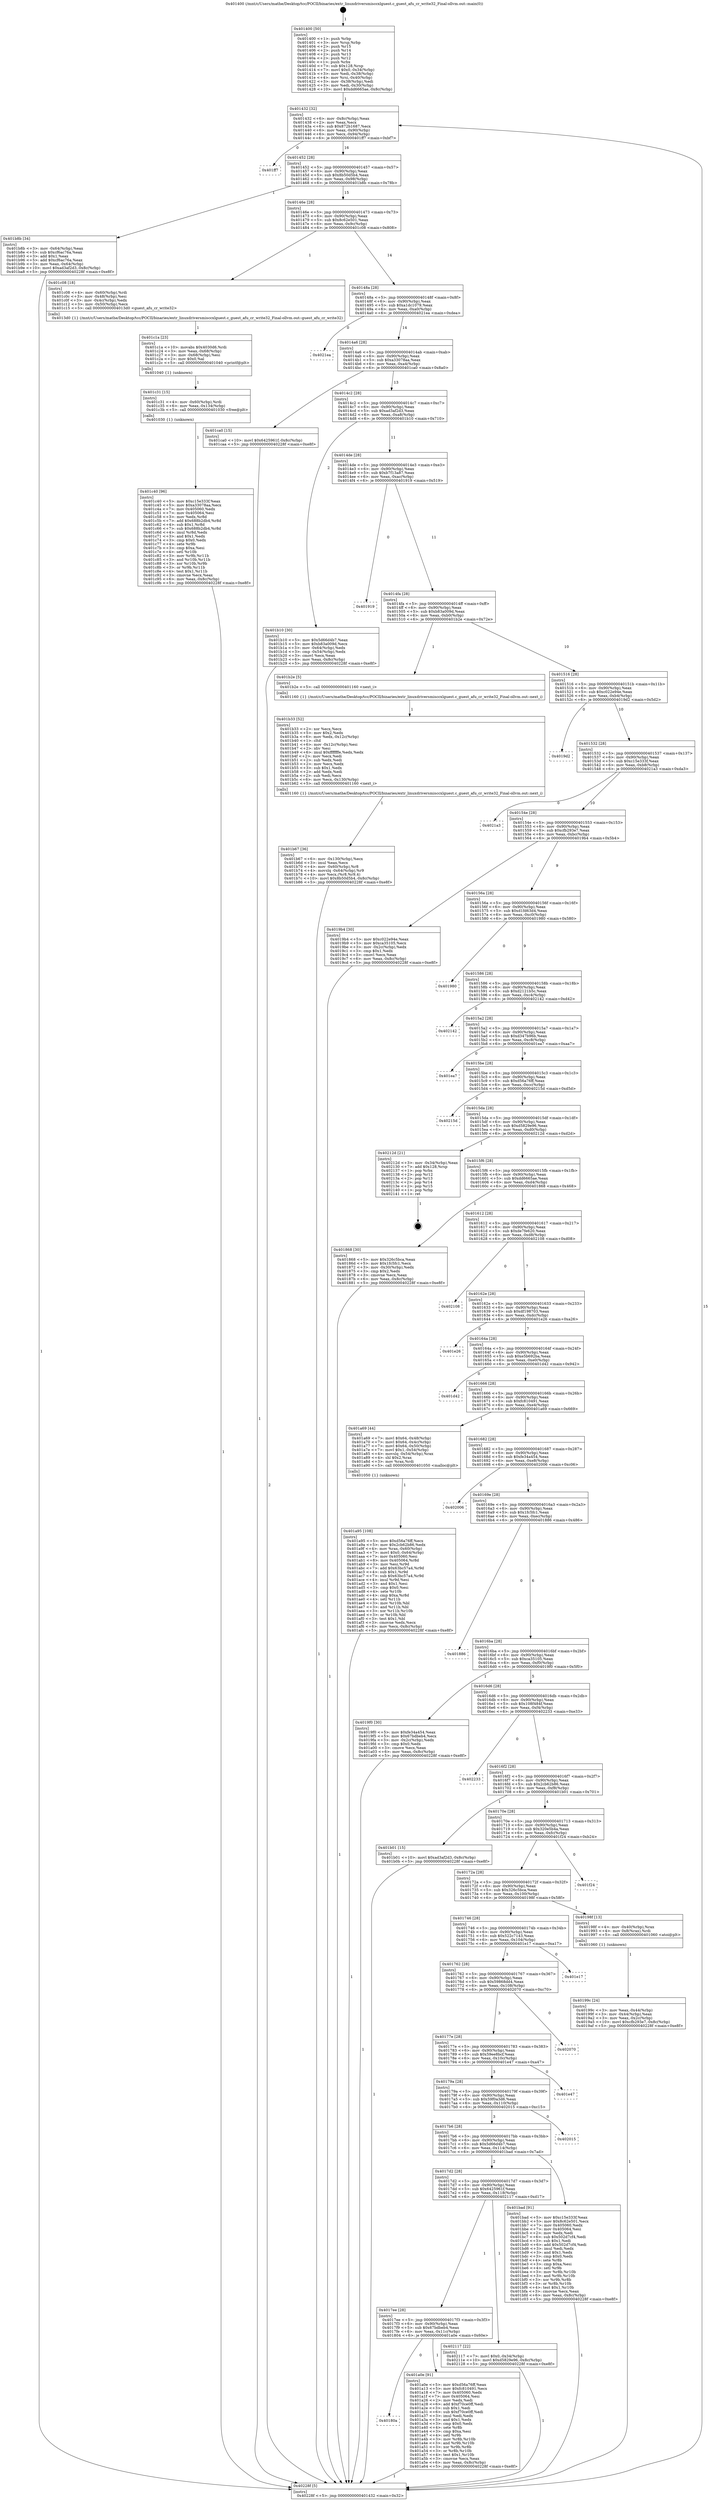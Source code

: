 digraph "0x401400" {
  label = "0x401400 (/mnt/c/Users/mathe/Desktop/tcc/POCII/binaries/extr_linuxdriversmisccxlguest.c_guest_afu_cr_write32_Final-ollvm.out::main(0))"
  labelloc = "t"
  node[shape=record]

  Entry [label="",width=0.3,height=0.3,shape=circle,fillcolor=black,style=filled]
  "0x401432" [label="{
     0x401432 [32]\l
     | [instrs]\l
     &nbsp;&nbsp;0x401432 \<+6\>: mov -0x8c(%rbp),%eax\l
     &nbsp;&nbsp;0x401438 \<+2\>: mov %eax,%ecx\l
     &nbsp;&nbsp;0x40143a \<+6\>: sub $0x872b1687,%ecx\l
     &nbsp;&nbsp;0x401440 \<+6\>: mov %eax,-0x90(%rbp)\l
     &nbsp;&nbsp;0x401446 \<+6\>: mov %ecx,-0x94(%rbp)\l
     &nbsp;&nbsp;0x40144c \<+6\>: je 0000000000401ff7 \<main+0xbf7\>\l
  }"]
  "0x401ff7" [label="{
     0x401ff7\l
  }", style=dashed]
  "0x401452" [label="{
     0x401452 [28]\l
     | [instrs]\l
     &nbsp;&nbsp;0x401452 \<+5\>: jmp 0000000000401457 \<main+0x57\>\l
     &nbsp;&nbsp;0x401457 \<+6\>: mov -0x90(%rbp),%eax\l
     &nbsp;&nbsp;0x40145d \<+5\>: sub $0x8b50d5b4,%eax\l
     &nbsp;&nbsp;0x401462 \<+6\>: mov %eax,-0x98(%rbp)\l
     &nbsp;&nbsp;0x401468 \<+6\>: je 0000000000401b8b \<main+0x78b\>\l
  }"]
  Exit [label="",width=0.3,height=0.3,shape=circle,fillcolor=black,style=filled,peripheries=2]
  "0x401b8b" [label="{
     0x401b8b [34]\l
     | [instrs]\l
     &nbsp;&nbsp;0x401b8b \<+3\>: mov -0x64(%rbp),%eax\l
     &nbsp;&nbsp;0x401b8e \<+5\>: sub $0xcf6ac76a,%eax\l
     &nbsp;&nbsp;0x401b93 \<+3\>: add $0x1,%eax\l
     &nbsp;&nbsp;0x401b96 \<+5\>: add $0xcf6ac76a,%eax\l
     &nbsp;&nbsp;0x401b9b \<+3\>: mov %eax,-0x64(%rbp)\l
     &nbsp;&nbsp;0x401b9e \<+10\>: movl $0xad3af2d3,-0x8c(%rbp)\l
     &nbsp;&nbsp;0x401ba8 \<+5\>: jmp 000000000040228f \<main+0xe8f\>\l
  }"]
  "0x40146e" [label="{
     0x40146e [28]\l
     | [instrs]\l
     &nbsp;&nbsp;0x40146e \<+5\>: jmp 0000000000401473 \<main+0x73\>\l
     &nbsp;&nbsp;0x401473 \<+6\>: mov -0x90(%rbp),%eax\l
     &nbsp;&nbsp;0x401479 \<+5\>: sub $0x8c62e501,%eax\l
     &nbsp;&nbsp;0x40147e \<+6\>: mov %eax,-0x9c(%rbp)\l
     &nbsp;&nbsp;0x401484 \<+6\>: je 0000000000401c08 \<main+0x808\>\l
  }"]
  "0x401c40" [label="{
     0x401c40 [96]\l
     | [instrs]\l
     &nbsp;&nbsp;0x401c40 \<+5\>: mov $0xc15e333f,%eax\l
     &nbsp;&nbsp;0x401c45 \<+5\>: mov $0xa33078aa,%ecx\l
     &nbsp;&nbsp;0x401c4a \<+7\>: mov 0x405060,%edx\l
     &nbsp;&nbsp;0x401c51 \<+7\>: mov 0x405064,%esi\l
     &nbsp;&nbsp;0x401c58 \<+3\>: mov %edx,%r8d\l
     &nbsp;&nbsp;0x401c5b \<+7\>: add $0x688b2db4,%r8d\l
     &nbsp;&nbsp;0x401c62 \<+4\>: sub $0x1,%r8d\l
     &nbsp;&nbsp;0x401c66 \<+7\>: sub $0x688b2db4,%r8d\l
     &nbsp;&nbsp;0x401c6d \<+4\>: imul %r8d,%edx\l
     &nbsp;&nbsp;0x401c71 \<+3\>: and $0x1,%edx\l
     &nbsp;&nbsp;0x401c74 \<+3\>: cmp $0x0,%edx\l
     &nbsp;&nbsp;0x401c77 \<+4\>: sete %r9b\l
     &nbsp;&nbsp;0x401c7b \<+3\>: cmp $0xa,%esi\l
     &nbsp;&nbsp;0x401c7e \<+4\>: setl %r10b\l
     &nbsp;&nbsp;0x401c82 \<+3\>: mov %r9b,%r11b\l
     &nbsp;&nbsp;0x401c85 \<+3\>: and %r10b,%r11b\l
     &nbsp;&nbsp;0x401c88 \<+3\>: xor %r10b,%r9b\l
     &nbsp;&nbsp;0x401c8b \<+3\>: or %r9b,%r11b\l
     &nbsp;&nbsp;0x401c8e \<+4\>: test $0x1,%r11b\l
     &nbsp;&nbsp;0x401c92 \<+3\>: cmovne %ecx,%eax\l
     &nbsp;&nbsp;0x401c95 \<+6\>: mov %eax,-0x8c(%rbp)\l
     &nbsp;&nbsp;0x401c9b \<+5\>: jmp 000000000040228f \<main+0xe8f\>\l
  }"]
  "0x401c08" [label="{
     0x401c08 [18]\l
     | [instrs]\l
     &nbsp;&nbsp;0x401c08 \<+4\>: mov -0x60(%rbp),%rdi\l
     &nbsp;&nbsp;0x401c0c \<+3\>: mov -0x48(%rbp),%esi\l
     &nbsp;&nbsp;0x401c0f \<+3\>: mov -0x4c(%rbp),%edx\l
     &nbsp;&nbsp;0x401c12 \<+3\>: mov -0x50(%rbp),%ecx\l
     &nbsp;&nbsp;0x401c15 \<+5\>: call 00000000004013d0 \<guest_afu_cr_write32\>\l
     | [calls]\l
     &nbsp;&nbsp;0x4013d0 \{1\} (/mnt/c/Users/mathe/Desktop/tcc/POCII/binaries/extr_linuxdriversmisccxlguest.c_guest_afu_cr_write32_Final-ollvm.out::guest_afu_cr_write32)\l
  }"]
  "0x40148a" [label="{
     0x40148a [28]\l
     | [instrs]\l
     &nbsp;&nbsp;0x40148a \<+5\>: jmp 000000000040148f \<main+0x8f\>\l
     &nbsp;&nbsp;0x40148f \<+6\>: mov -0x90(%rbp),%eax\l
     &nbsp;&nbsp;0x401495 \<+5\>: sub $0xa1dc1079,%eax\l
     &nbsp;&nbsp;0x40149a \<+6\>: mov %eax,-0xa0(%rbp)\l
     &nbsp;&nbsp;0x4014a0 \<+6\>: je 00000000004021ea \<main+0xdea\>\l
  }"]
  "0x401c31" [label="{
     0x401c31 [15]\l
     | [instrs]\l
     &nbsp;&nbsp;0x401c31 \<+4\>: mov -0x60(%rbp),%rdi\l
     &nbsp;&nbsp;0x401c35 \<+6\>: mov %eax,-0x134(%rbp)\l
     &nbsp;&nbsp;0x401c3b \<+5\>: call 0000000000401030 \<free@plt\>\l
     | [calls]\l
     &nbsp;&nbsp;0x401030 \{1\} (unknown)\l
  }"]
  "0x4021ea" [label="{
     0x4021ea\l
  }", style=dashed]
  "0x4014a6" [label="{
     0x4014a6 [28]\l
     | [instrs]\l
     &nbsp;&nbsp;0x4014a6 \<+5\>: jmp 00000000004014ab \<main+0xab\>\l
     &nbsp;&nbsp;0x4014ab \<+6\>: mov -0x90(%rbp),%eax\l
     &nbsp;&nbsp;0x4014b1 \<+5\>: sub $0xa33078aa,%eax\l
     &nbsp;&nbsp;0x4014b6 \<+6\>: mov %eax,-0xa4(%rbp)\l
     &nbsp;&nbsp;0x4014bc \<+6\>: je 0000000000401ca0 \<main+0x8a0\>\l
  }"]
  "0x401c1a" [label="{
     0x401c1a [23]\l
     | [instrs]\l
     &nbsp;&nbsp;0x401c1a \<+10\>: movabs $0x4030d6,%rdi\l
     &nbsp;&nbsp;0x401c24 \<+3\>: mov %eax,-0x68(%rbp)\l
     &nbsp;&nbsp;0x401c27 \<+3\>: mov -0x68(%rbp),%esi\l
     &nbsp;&nbsp;0x401c2a \<+2\>: mov $0x0,%al\l
     &nbsp;&nbsp;0x401c2c \<+5\>: call 0000000000401040 \<printf@plt\>\l
     | [calls]\l
     &nbsp;&nbsp;0x401040 \{1\} (unknown)\l
  }"]
  "0x401ca0" [label="{
     0x401ca0 [15]\l
     | [instrs]\l
     &nbsp;&nbsp;0x401ca0 \<+10\>: movl $0x6425961f,-0x8c(%rbp)\l
     &nbsp;&nbsp;0x401caa \<+5\>: jmp 000000000040228f \<main+0xe8f\>\l
  }"]
  "0x4014c2" [label="{
     0x4014c2 [28]\l
     | [instrs]\l
     &nbsp;&nbsp;0x4014c2 \<+5\>: jmp 00000000004014c7 \<main+0xc7\>\l
     &nbsp;&nbsp;0x4014c7 \<+6\>: mov -0x90(%rbp),%eax\l
     &nbsp;&nbsp;0x4014cd \<+5\>: sub $0xad3af2d3,%eax\l
     &nbsp;&nbsp;0x4014d2 \<+6\>: mov %eax,-0xa8(%rbp)\l
     &nbsp;&nbsp;0x4014d8 \<+6\>: je 0000000000401b10 \<main+0x710\>\l
  }"]
  "0x401b67" [label="{
     0x401b67 [36]\l
     | [instrs]\l
     &nbsp;&nbsp;0x401b67 \<+6\>: mov -0x130(%rbp),%ecx\l
     &nbsp;&nbsp;0x401b6d \<+3\>: imul %eax,%ecx\l
     &nbsp;&nbsp;0x401b70 \<+4\>: mov -0x60(%rbp),%r8\l
     &nbsp;&nbsp;0x401b74 \<+4\>: movslq -0x64(%rbp),%r9\l
     &nbsp;&nbsp;0x401b78 \<+4\>: mov %ecx,(%r8,%r9,4)\l
     &nbsp;&nbsp;0x401b7c \<+10\>: movl $0x8b50d5b4,-0x8c(%rbp)\l
     &nbsp;&nbsp;0x401b86 \<+5\>: jmp 000000000040228f \<main+0xe8f\>\l
  }"]
  "0x401b10" [label="{
     0x401b10 [30]\l
     | [instrs]\l
     &nbsp;&nbsp;0x401b10 \<+5\>: mov $0x5d66d4b7,%eax\l
     &nbsp;&nbsp;0x401b15 \<+5\>: mov $0xb83a009d,%ecx\l
     &nbsp;&nbsp;0x401b1a \<+3\>: mov -0x64(%rbp),%edx\l
     &nbsp;&nbsp;0x401b1d \<+3\>: cmp -0x54(%rbp),%edx\l
     &nbsp;&nbsp;0x401b20 \<+3\>: cmovl %ecx,%eax\l
     &nbsp;&nbsp;0x401b23 \<+6\>: mov %eax,-0x8c(%rbp)\l
     &nbsp;&nbsp;0x401b29 \<+5\>: jmp 000000000040228f \<main+0xe8f\>\l
  }"]
  "0x4014de" [label="{
     0x4014de [28]\l
     | [instrs]\l
     &nbsp;&nbsp;0x4014de \<+5\>: jmp 00000000004014e3 \<main+0xe3\>\l
     &nbsp;&nbsp;0x4014e3 \<+6\>: mov -0x90(%rbp),%eax\l
     &nbsp;&nbsp;0x4014e9 \<+5\>: sub $0xb7f13a87,%eax\l
     &nbsp;&nbsp;0x4014ee \<+6\>: mov %eax,-0xac(%rbp)\l
     &nbsp;&nbsp;0x4014f4 \<+6\>: je 0000000000401919 \<main+0x519\>\l
  }"]
  "0x401b33" [label="{
     0x401b33 [52]\l
     | [instrs]\l
     &nbsp;&nbsp;0x401b33 \<+2\>: xor %ecx,%ecx\l
     &nbsp;&nbsp;0x401b35 \<+5\>: mov $0x2,%edx\l
     &nbsp;&nbsp;0x401b3a \<+6\>: mov %edx,-0x12c(%rbp)\l
     &nbsp;&nbsp;0x401b40 \<+1\>: cltd\l
     &nbsp;&nbsp;0x401b41 \<+6\>: mov -0x12c(%rbp),%esi\l
     &nbsp;&nbsp;0x401b47 \<+2\>: idiv %esi\l
     &nbsp;&nbsp;0x401b49 \<+6\>: imul $0xfffffffe,%edx,%edx\l
     &nbsp;&nbsp;0x401b4f \<+2\>: mov %ecx,%edi\l
     &nbsp;&nbsp;0x401b51 \<+2\>: sub %edx,%edi\l
     &nbsp;&nbsp;0x401b53 \<+2\>: mov %ecx,%edx\l
     &nbsp;&nbsp;0x401b55 \<+3\>: sub $0x1,%edx\l
     &nbsp;&nbsp;0x401b58 \<+2\>: add %edx,%edi\l
     &nbsp;&nbsp;0x401b5a \<+2\>: sub %edi,%ecx\l
     &nbsp;&nbsp;0x401b5c \<+6\>: mov %ecx,-0x130(%rbp)\l
     &nbsp;&nbsp;0x401b62 \<+5\>: call 0000000000401160 \<next_i\>\l
     | [calls]\l
     &nbsp;&nbsp;0x401160 \{1\} (/mnt/c/Users/mathe/Desktop/tcc/POCII/binaries/extr_linuxdriversmisccxlguest.c_guest_afu_cr_write32_Final-ollvm.out::next_i)\l
  }"]
  "0x401919" [label="{
     0x401919\l
  }", style=dashed]
  "0x4014fa" [label="{
     0x4014fa [28]\l
     | [instrs]\l
     &nbsp;&nbsp;0x4014fa \<+5\>: jmp 00000000004014ff \<main+0xff\>\l
     &nbsp;&nbsp;0x4014ff \<+6\>: mov -0x90(%rbp),%eax\l
     &nbsp;&nbsp;0x401505 \<+5\>: sub $0xb83a009d,%eax\l
     &nbsp;&nbsp;0x40150a \<+6\>: mov %eax,-0xb0(%rbp)\l
     &nbsp;&nbsp;0x401510 \<+6\>: je 0000000000401b2e \<main+0x72e\>\l
  }"]
  "0x401a95" [label="{
     0x401a95 [108]\l
     | [instrs]\l
     &nbsp;&nbsp;0x401a95 \<+5\>: mov $0xd56a76ff,%ecx\l
     &nbsp;&nbsp;0x401a9a \<+5\>: mov $0x2cb62b86,%edx\l
     &nbsp;&nbsp;0x401a9f \<+4\>: mov %rax,-0x60(%rbp)\l
     &nbsp;&nbsp;0x401aa3 \<+7\>: movl $0x0,-0x64(%rbp)\l
     &nbsp;&nbsp;0x401aaa \<+7\>: mov 0x405060,%esi\l
     &nbsp;&nbsp;0x401ab1 \<+8\>: mov 0x405064,%r8d\l
     &nbsp;&nbsp;0x401ab9 \<+3\>: mov %esi,%r9d\l
     &nbsp;&nbsp;0x401abc \<+7\>: add $0x63bc57a4,%r9d\l
     &nbsp;&nbsp;0x401ac3 \<+4\>: sub $0x1,%r9d\l
     &nbsp;&nbsp;0x401ac7 \<+7\>: sub $0x63bc57a4,%r9d\l
     &nbsp;&nbsp;0x401ace \<+4\>: imul %r9d,%esi\l
     &nbsp;&nbsp;0x401ad2 \<+3\>: and $0x1,%esi\l
     &nbsp;&nbsp;0x401ad5 \<+3\>: cmp $0x0,%esi\l
     &nbsp;&nbsp;0x401ad8 \<+4\>: sete %r10b\l
     &nbsp;&nbsp;0x401adc \<+4\>: cmp $0xa,%r8d\l
     &nbsp;&nbsp;0x401ae0 \<+4\>: setl %r11b\l
     &nbsp;&nbsp;0x401ae4 \<+3\>: mov %r10b,%bl\l
     &nbsp;&nbsp;0x401ae7 \<+3\>: and %r11b,%bl\l
     &nbsp;&nbsp;0x401aea \<+3\>: xor %r11b,%r10b\l
     &nbsp;&nbsp;0x401aed \<+3\>: or %r10b,%bl\l
     &nbsp;&nbsp;0x401af0 \<+3\>: test $0x1,%bl\l
     &nbsp;&nbsp;0x401af3 \<+3\>: cmovne %edx,%ecx\l
     &nbsp;&nbsp;0x401af6 \<+6\>: mov %ecx,-0x8c(%rbp)\l
     &nbsp;&nbsp;0x401afc \<+5\>: jmp 000000000040228f \<main+0xe8f\>\l
  }"]
  "0x401b2e" [label="{
     0x401b2e [5]\l
     | [instrs]\l
     &nbsp;&nbsp;0x401b2e \<+5\>: call 0000000000401160 \<next_i\>\l
     | [calls]\l
     &nbsp;&nbsp;0x401160 \{1\} (/mnt/c/Users/mathe/Desktop/tcc/POCII/binaries/extr_linuxdriversmisccxlguest.c_guest_afu_cr_write32_Final-ollvm.out::next_i)\l
  }"]
  "0x401516" [label="{
     0x401516 [28]\l
     | [instrs]\l
     &nbsp;&nbsp;0x401516 \<+5\>: jmp 000000000040151b \<main+0x11b\>\l
     &nbsp;&nbsp;0x40151b \<+6\>: mov -0x90(%rbp),%eax\l
     &nbsp;&nbsp;0x401521 \<+5\>: sub $0xc022e94e,%eax\l
     &nbsp;&nbsp;0x401526 \<+6\>: mov %eax,-0xb4(%rbp)\l
     &nbsp;&nbsp;0x40152c \<+6\>: je 00000000004019d2 \<main+0x5d2\>\l
  }"]
  "0x40180a" [label="{
     0x40180a\l
  }", style=dashed]
  "0x4019d2" [label="{
     0x4019d2\l
  }", style=dashed]
  "0x401532" [label="{
     0x401532 [28]\l
     | [instrs]\l
     &nbsp;&nbsp;0x401532 \<+5\>: jmp 0000000000401537 \<main+0x137\>\l
     &nbsp;&nbsp;0x401537 \<+6\>: mov -0x90(%rbp),%eax\l
     &nbsp;&nbsp;0x40153d \<+5\>: sub $0xc15e333f,%eax\l
     &nbsp;&nbsp;0x401542 \<+6\>: mov %eax,-0xb8(%rbp)\l
     &nbsp;&nbsp;0x401548 \<+6\>: je 00000000004021a3 \<main+0xda3\>\l
  }"]
  "0x401a0e" [label="{
     0x401a0e [91]\l
     | [instrs]\l
     &nbsp;&nbsp;0x401a0e \<+5\>: mov $0xd56a76ff,%eax\l
     &nbsp;&nbsp;0x401a13 \<+5\>: mov $0xfc810491,%ecx\l
     &nbsp;&nbsp;0x401a18 \<+7\>: mov 0x405060,%edx\l
     &nbsp;&nbsp;0x401a1f \<+7\>: mov 0x405064,%esi\l
     &nbsp;&nbsp;0x401a26 \<+2\>: mov %edx,%edi\l
     &nbsp;&nbsp;0x401a28 \<+6\>: add $0xf70ce0ff,%edi\l
     &nbsp;&nbsp;0x401a2e \<+3\>: sub $0x1,%edi\l
     &nbsp;&nbsp;0x401a31 \<+6\>: sub $0xf70ce0ff,%edi\l
     &nbsp;&nbsp;0x401a37 \<+3\>: imul %edi,%edx\l
     &nbsp;&nbsp;0x401a3a \<+3\>: and $0x1,%edx\l
     &nbsp;&nbsp;0x401a3d \<+3\>: cmp $0x0,%edx\l
     &nbsp;&nbsp;0x401a40 \<+4\>: sete %r8b\l
     &nbsp;&nbsp;0x401a44 \<+3\>: cmp $0xa,%esi\l
     &nbsp;&nbsp;0x401a47 \<+4\>: setl %r9b\l
     &nbsp;&nbsp;0x401a4b \<+3\>: mov %r8b,%r10b\l
     &nbsp;&nbsp;0x401a4e \<+3\>: and %r9b,%r10b\l
     &nbsp;&nbsp;0x401a51 \<+3\>: xor %r9b,%r8b\l
     &nbsp;&nbsp;0x401a54 \<+3\>: or %r8b,%r10b\l
     &nbsp;&nbsp;0x401a57 \<+4\>: test $0x1,%r10b\l
     &nbsp;&nbsp;0x401a5b \<+3\>: cmovne %ecx,%eax\l
     &nbsp;&nbsp;0x401a5e \<+6\>: mov %eax,-0x8c(%rbp)\l
     &nbsp;&nbsp;0x401a64 \<+5\>: jmp 000000000040228f \<main+0xe8f\>\l
  }"]
  "0x4021a3" [label="{
     0x4021a3\l
  }", style=dashed]
  "0x40154e" [label="{
     0x40154e [28]\l
     | [instrs]\l
     &nbsp;&nbsp;0x40154e \<+5\>: jmp 0000000000401553 \<main+0x153\>\l
     &nbsp;&nbsp;0x401553 \<+6\>: mov -0x90(%rbp),%eax\l
     &nbsp;&nbsp;0x401559 \<+5\>: sub $0xcfb293e7,%eax\l
     &nbsp;&nbsp;0x40155e \<+6\>: mov %eax,-0xbc(%rbp)\l
     &nbsp;&nbsp;0x401564 \<+6\>: je 00000000004019b4 \<main+0x5b4\>\l
  }"]
  "0x4017ee" [label="{
     0x4017ee [28]\l
     | [instrs]\l
     &nbsp;&nbsp;0x4017ee \<+5\>: jmp 00000000004017f3 \<main+0x3f3\>\l
     &nbsp;&nbsp;0x4017f3 \<+6\>: mov -0x90(%rbp),%eax\l
     &nbsp;&nbsp;0x4017f9 \<+5\>: sub $0x67bdbeb4,%eax\l
     &nbsp;&nbsp;0x4017fe \<+6\>: mov %eax,-0x11c(%rbp)\l
     &nbsp;&nbsp;0x401804 \<+6\>: je 0000000000401a0e \<main+0x60e\>\l
  }"]
  "0x4019b4" [label="{
     0x4019b4 [30]\l
     | [instrs]\l
     &nbsp;&nbsp;0x4019b4 \<+5\>: mov $0xc022e94e,%eax\l
     &nbsp;&nbsp;0x4019b9 \<+5\>: mov $0xca35105,%ecx\l
     &nbsp;&nbsp;0x4019be \<+3\>: mov -0x2c(%rbp),%edx\l
     &nbsp;&nbsp;0x4019c1 \<+3\>: cmp $0x1,%edx\l
     &nbsp;&nbsp;0x4019c4 \<+3\>: cmovl %ecx,%eax\l
     &nbsp;&nbsp;0x4019c7 \<+6\>: mov %eax,-0x8c(%rbp)\l
     &nbsp;&nbsp;0x4019cd \<+5\>: jmp 000000000040228f \<main+0xe8f\>\l
  }"]
  "0x40156a" [label="{
     0x40156a [28]\l
     | [instrs]\l
     &nbsp;&nbsp;0x40156a \<+5\>: jmp 000000000040156f \<main+0x16f\>\l
     &nbsp;&nbsp;0x40156f \<+6\>: mov -0x90(%rbp),%eax\l
     &nbsp;&nbsp;0x401575 \<+5\>: sub $0xd1fd63d4,%eax\l
     &nbsp;&nbsp;0x40157a \<+6\>: mov %eax,-0xc0(%rbp)\l
     &nbsp;&nbsp;0x401580 \<+6\>: je 0000000000401980 \<main+0x580\>\l
  }"]
  "0x402117" [label="{
     0x402117 [22]\l
     | [instrs]\l
     &nbsp;&nbsp;0x402117 \<+7\>: movl $0x0,-0x34(%rbp)\l
     &nbsp;&nbsp;0x40211e \<+10\>: movl $0xd5829e96,-0x8c(%rbp)\l
     &nbsp;&nbsp;0x402128 \<+5\>: jmp 000000000040228f \<main+0xe8f\>\l
  }"]
  "0x401980" [label="{
     0x401980\l
  }", style=dashed]
  "0x401586" [label="{
     0x401586 [28]\l
     | [instrs]\l
     &nbsp;&nbsp;0x401586 \<+5\>: jmp 000000000040158b \<main+0x18b\>\l
     &nbsp;&nbsp;0x40158b \<+6\>: mov -0x90(%rbp),%eax\l
     &nbsp;&nbsp;0x401591 \<+5\>: sub $0xd2121b5c,%eax\l
     &nbsp;&nbsp;0x401596 \<+6\>: mov %eax,-0xc4(%rbp)\l
     &nbsp;&nbsp;0x40159c \<+6\>: je 0000000000402142 \<main+0xd42\>\l
  }"]
  "0x4017d2" [label="{
     0x4017d2 [28]\l
     | [instrs]\l
     &nbsp;&nbsp;0x4017d2 \<+5\>: jmp 00000000004017d7 \<main+0x3d7\>\l
     &nbsp;&nbsp;0x4017d7 \<+6\>: mov -0x90(%rbp),%eax\l
     &nbsp;&nbsp;0x4017dd \<+5\>: sub $0x6425961f,%eax\l
     &nbsp;&nbsp;0x4017e2 \<+6\>: mov %eax,-0x118(%rbp)\l
     &nbsp;&nbsp;0x4017e8 \<+6\>: je 0000000000402117 \<main+0xd17\>\l
  }"]
  "0x402142" [label="{
     0x402142\l
  }", style=dashed]
  "0x4015a2" [label="{
     0x4015a2 [28]\l
     | [instrs]\l
     &nbsp;&nbsp;0x4015a2 \<+5\>: jmp 00000000004015a7 \<main+0x1a7\>\l
     &nbsp;&nbsp;0x4015a7 \<+6\>: mov -0x90(%rbp),%eax\l
     &nbsp;&nbsp;0x4015ad \<+5\>: sub $0xd347b96b,%eax\l
     &nbsp;&nbsp;0x4015b2 \<+6\>: mov %eax,-0xc8(%rbp)\l
     &nbsp;&nbsp;0x4015b8 \<+6\>: je 0000000000401ea7 \<main+0xaa7\>\l
  }"]
  "0x401bad" [label="{
     0x401bad [91]\l
     | [instrs]\l
     &nbsp;&nbsp;0x401bad \<+5\>: mov $0xc15e333f,%eax\l
     &nbsp;&nbsp;0x401bb2 \<+5\>: mov $0x8c62e501,%ecx\l
     &nbsp;&nbsp;0x401bb7 \<+7\>: mov 0x405060,%edx\l
     &nbsp;&nbsp;0x401bbe \<+7\>: mov 0x405064,%esi\l
     &nbsp;&nbsp;0x401bc5 \<+2\>: mov %edx,%edi\l
     &nbsp;&nbsp;0x401bc7 \<+6\>: sub $0x502d7cf4,%edi\l
     &nbsp;&nbsp;0x401bcd \<+3\>: sub $0x1,%edi\l
     &nbsp;&nbsp;0x401bd0 \<+6\>: add $0x502d7cf4,%edi\l
     &nbsp;&nbsp;0x401bd6 \<+3\>: imul %edi,%edx\l
     &nbsp;&nbsp;0x401bd9 \<+3\>: and $0x1,%edx\l
     &nbsp;&nbsp;0x401bdc \<+3\>: cmp $0x0,%edx\l
     &nbsp;&nbsp;0x401bdf \<+4\>: sete %r8b\l
     &nbsp;&nbsp;0x401be3 \<+3\>: cmp $0xa,%esi\l
     &nbsp;&nbsp;0x401be6 \<+4\>: setl %r9b\l
     &nbsp;&nbsp;0x401bea \<+3\>: mov %r8b,%r10b\l
     &nbsp;&nbsp;0x401bed \<+3\>: and %r9b,%r10b\l
     &nbsp;&nbsp;0x401bf0 \<+3\>: xor %r9b,%r8b\l
     &nbsp;&nbsp;0x401bf3 \<+3\>: or %r8b,%r10b\l
     &nbsp;&nbsp;0x401bf6 \<+4\>: test $0x1,%r10b\l
     &nbsp;&nbsp;0x401bfa \<+3\>: cmovne %ecx,%eax\l
     &nbsp;&nbsp;0x401bfd \<+6\>: mov %eax,-0x8c(%rbp)\l
     &nbsp;&nbsp;0x401c03 \<+5\>: jmp 000000000040228f \<main+0xe8f\>\l
  }"]
  "0x401ea7" [label="{
     0x401ea7\l
  }", style=dashed]
  "0x4015be" [label="{
     0x4015be [28]\l
     | [instrs]\l
     &nbsp;&nbsp;0x4015be \<+5\>: jmp 00000000004015c3 \<main+0x1c3\>\l
     &nbsp;&nbsp;0x4015c3 \<+6\>: mov -0x90(%rbp),%eax\l
     &nbsp;&nbsp;0x4015c9 \<+5\>: sub $0xd56a76ff,%eax\l
     &nbsp;&nbsp;0x4015ce \<+6\>: mov %eax,-0xcc(%rbp)\l
     &nbsp;&nbsp;0x4015d4 \<+6\>: je 000000000040215d \<main+0xd5d\>\l
  }"]
  "0x4017b6" [label="{
     0x4017b6 [28]\l
     | [instrs]\l
     &nbsp;&nbsp;0x4017b6 \<+5\>: jmp 00000000004017bb \<main+0x3bb\>\l
     &nbsp;&nbsp;0x4017bb \<+6\>: mov -0x90(%rbp),%eax\l
     &nbsp;&nbsp;0x4017c1 \<+5\>: sub $0x5d66d4b7,%eax\l
     &nbsp;&nbsp;0x4017c6 \<+6\>: mov %eax,-0x114(%rbp)\l
     &nbsp;&nbsp;0x4017cc \<+6\>: je 0000000000401bad \<main+0x7ad\>\l
  }"]
  "0x40215d" [label="{
     0x40215d\l
  }", style=dashed]
  "0x4015da" [label="{
     0x4015da [28]\l
     | [instrs]\l
     &nbsp;&nbsp;0x4015da \<+5\>: jmp 00000000004015df \<main+0x1df\>\l
     &nbsp;&nbsp;0x4015df \<+6\>: mov -0x90(%rbp),%eax\l
     &nbsp;&nbsp;0x4015e5 \<+5\>: sub $0xd5829e96,%eax\l
     &nbsp;&nbsp;0x4015ea \<+6\>: mov %eax,-0xd0(%rbp)\l
     &nbsp;&nbsp;0x4015f0 \<+6\>: je 000000000040212d \<main+0xd2d\>\l
  }"]
  "0x402015" [label="{
     0x402015\l
  }", style=dashed]
  "0x40212d" [label="{
     0x40212d [21]\l
     | [instrs]\l
     &nbsp;&nbsp;0x40212d \<+3\>: mov -0x34(%rbp),%eax\l
     &nbsp;&nbsp;0x402130 \<+7\>: add $0x128,%rsp\l
     &nbsp;&nbsp;0x402137 \<+1\>: pop %rbx\l
     &nbsp;&nbsp;0x402138 \<+2\>: pop %r12\l
     &nbsp;&nbsp;0x40213a \<+2\>: pop %r13\l
     &nbsp;&nbsp;0x40213c \<+2\>: pop %r14\l
     &nbsp;&nbsp;0x40213e \<+2\>: pop %r15\l
     &nbsp;&nbsp;0x402140 \<+1\>: pop %rbp\l
     &nbsp;&nbsp;0x402141 \<+1\>: ret\l
  }"]
  "0x4015f6" [label="{
     0x4015f6 [28]\l
     | [instrs]\l
     &nbsp;&nbsp;0x4015f6 \<+5\>: jmp 00000000004015fb \<main+0x1fb\>\l
     &nbsp;&nbsp;0x4015fb \<+6\>: mov -0x90(%rbp),%eax\l
     &nbsp;&nbsp;0x401601 \<+5\>: sub $0xdd6665ae,%eax\l
     &nbsp;&nbsp;0x401606 \<+6\>: mov %eax,-0xd4(%rbp)\l
     &nbsp;&nbsp;0x40160c \<+6\>: je 0000000000401868 \<main+0x468\>\l
  }"]
  "0x40179a" [label="{
     0x40179a [28]\l
     | [instrs]\l
     &nbsp;&nbsp;0x40179a \<+5\>: jmp 000000000040179f \<main+0x39f\>\l
     &nbsp;&nbsp;0x40179f \<+6\>: mov -0x90(%rbp),%eax\l
     &nbsp;&nbsp;0x4017a5 \<+5\>: sub $0x59f0a3d6,%eax\l
     &nbsp;&nbsp;0x4017aa \<+6\>: mov %eax,-0x110(%rbp)\l
     &nbsp;&nbsp;0x4017b0 \<+6\>: je 0000000000402015 \<main+0xc15\>\l
  }"]
  "0x401868" [label="{
     0x401868 [30]\l
     | [instrs]\l
     &nbsp;&nbsp;0x401868 \<+5\>: mov $0x326c5bca,%eax\l
     &nbsp;&nbsp;0x40186d \<+5\>: mov $0x1fc5fc1,%ecx\l
     &nbsp;&nbsp;0x401872 \<+3\>: mov -0x30(%rbp),%edx\l
     &nbsp;&nbsp;0x401875 \<+3\>: cmp $0x2,%edx\l
     &nbsp;&nbsp;0x401878 \<+3\>: cmovne %ecx,%eax\l
     &nbsp;&nbsp;0x40187b \<+6\>: mov %eax,-0x8c(%rbp)\l
     &nbsp;&nbsp;0x401881 \<+5\>: jmp 000000000040228f \<main+0xe8f\>\l
  }"]
  "0x401612" [label="{
     0x401612 [28]\l
     | [instrs]\l
     &nbsp;&nbsp;0x401612 \<+5\>: jmp 0000000000401617 \<main+0x217\>\l
     &nbsp;&nbsp;0x401617 \<+6\>: mov -0x90(%rbp),%eax\l
     &nbsp;&nbsp;0x40161d \<+5\>: sub $0xde7fe620,%eax\l
     &nbsp;&nbsp;0x401622 \<+6\>: mov %eax,-0xd8(%rbp)\l
     &nbsp;&nbsp;0x401628 \<+6\>: je 0000000000402108 \<main+0xd08\>\l
  }"]
  "0x40228f" [label="{
     0x40228f [5]\l
     | [instrs]\l
     &nbsp;&nbsp;0x40228f \<+5\>: jmp 0000000000401432 \<main+0x32\>\l
  }"]
  "0x401400" [label="{
     0x401400 [50]\l
     | [instrs]\l
     &nbsp;&nbsp;0x401400 \<+1\>: push %rbp\l
     &nbsp;&nbsp;0x401401 \<+3\>: mov %rsp,%rbp\l
     &nbsp;&nbsp;0x401404 \<+2\>: push %r15\l
     &nbsp;&nbsp;0x401406 \<+2\>: push %r14\l
     &nbsp;&nbsp;0x401408 \<+2\>: push %r13\l
     &nbsp;&nbsp;0x40140a \<+2\>: push %r12\l
     &nbsp;&nbsp;0x40140c \<+1\>: push %rbx\l
     &nbsp;&nbsp;0x40140d \<+7\>: sub $0x128,%rsp\l
     &nbsp;&nbsp;0x401414 \<+7\>: movl $0x0,-0x34(%rbp)\l
     &nbsp;&nbsp;0x40141b \<+3\>: mov %edi,-0x38(%rbp)\l
     &nbsp;&nbsp;0x40141e \<+4\>: mov %rsi,-0x40(%rbp)\l
     &nbsp;&nbsp;0x401422 \<+3\>: mov -0x38(%rbp),%edi\l
     &nbsp;&nbsp;0x401425 \<+3\>: mov %edi,-0x30(%rbp)\l
     &nbsp;&nbsp;0x401428 \<+10\>: movl $0xdd6665ae,-0x8c(%rbp)\l
  }"]
  "0x401e47" [label="{
     0x401e47\l
  }", style=dashed]
  "0x402108" [label="{
     0x402108\l
  }", style=dashed]
  "0x40162e" [label="{
     0x40162e [28]\l
     | [instrs]\l
     &nbsp;&nbsp;0x40162e \<+5\>: jmp 0000000000401633 \<main+0x233\>\l
     &nbsp;&nbsp;0x401633 \<+6\>: mov -0x90(%rbp),%eax\l
     &nbsp;&nbsp;0x401639 \<+5\>: sub $0xdf198703,%eax\l
     &nbsp;&nbsp;0x40163e \<+6\>: mov %eax,-0xdc(%rbp)\l
     &nbsp;&nbsp;0x401644 \<+6\>: je 0000000000401e26 \<main+0xa26\>\l
  }"]
  "0x40177e" [label="{
     0x40177e [28]\l
     | [instrs]\l
     &nbsp;&nbsp;0x40177e \<+5\>: jmp 0000000000401783 \<main+0x383\>\l
     &nbsp;&nbsp;0x401783 \<+6\>: mov -0x90(%rbp),%eax\l
     &nbsp;&nbsp;0x401789 \<+5\>: sub $0x59ee8bcf,%eax\l
     &nbsp;&nbsp;0x40178e \<+6\>: mov %eax,-0x10c(%rbp)\l
     &nbsp;&nbsp;0x401794 \<+6\>: je 0000000000401e47 \<main+0xa47\>\l
  }"]
  "0x401e26" [label="{
     0x401e26\l
  }", style=dashed]
  "0x40164a" [label="{
     0x40164a [28]\l
     | [instrs]\l
     &nbsp;&nbsp;0x40164a \<+5\>: jmp 000000000040164f \<main+0x24f\>\l
     &nbsp;&nbsp;0x40164f \<+6\>: mov -0x90(%rbp),%eax\l
     &nbsp;&nbsp;0x401655 \<+5\>: sub $0xe5b692ba,%eax\l
     &nbsp;&nbsp;0x40165a \<+6\>: mov %eax,-0xe0(%rbp)\l
     &nbsp;&nbsp;0x401660 \<+6\>: je 0000000000401d42 \<main+0x942\>\l
  }"]
  "0x402070" [label="{
     0x402070\l
  }", style=dashed]
  "0x401d42" [label="{
     0x401d42\l
  }", style=dashed]
  "0x401666" [label="{
     0x401666 [28]\l
     | [instrs]\l
     &nbsp;&nbsp;0x401666 \<+5\>: jmp 000000000040166b \<main+0x26b\>\l
     &nbsp;&nbsp;0x40166b \<+6\>: mov -0x90(%rbp),%eax\l
     &nbsp;&nbsp;0x401671 \<+5\>: sub $0xfc810491,%eax\l
     &nbsp;&nbsp;0x401676 \<+6\>: mov %eax,-0xe4(%rbp)\l
     &nbsp;&nbsp;0x40167c \<+6\>: je 0000000000401a69 \<main+0x669\>\l
  }"]
  "0x401762" [label="{
     0x401762 [28]\l
     | [instrs]\l
     &nbsp;&nbsp;0x401762 \<+5\>: jmp 0000000000401767 \<main+0x367\>\l
     &nbsp;&nbsp;0x401767 \<+6\>: mov -0x90(%rbp),%eax\l
     &nbsp;&nbsp;0x40176d \<+5\>: sub $0x59868dd4,%eax\l
     &nbsp;&nbsp;0x401772 \<+6\>: mov %eax,-0x108(%rbp)\l
     &nbsp;&nbsp;0x401778 \<+6\>: je 0000000000402070 \<main+0xc70\>\l
  }"]
  "0x401a69" [label="{
     0x401a69 [44]\l
     | [instrs]\l
     &nbsp;&nbsp;0x401a69 \<+7\>: movl $0x64,-0x48(%rbp)\l
     &nbsp;&nbsp;0x401a70 \<+7\>: movl $0x64,-0x4c(%rbp)\l
     &nbsp;&nbsp;0x401a77 \<+7\>: movl $0x64,-0x50(%rbp)\l
     &nbsp;&nbsp;0x401a7e \<+7\>: movl $0x1,-0x54(%rbp)\l
     &nbsp;&nbsp;0x401a85 \<+4\>: movslq -0x54(%rbp),%rax\l
     &nbsp;&nbsp;0x401a89 \<+4\>: shl $0x2,%rax\l
     &nbsp;&nbsp;0x401a8d \<+3\>: mov %rax,%rdi\l
     &nbsp;&nbsp;0x401a90 \<+5\>: call 0000000000401050 \<malloc@plt\>\l
     | [calls]\l
     &nbsp;&nbsp;0x401050 \{1\} (unknown)\l
  }"]
  "0x401682" [label="{
     0x401682 [28]\l
     | [instrs]\l
     &nbsp;&nbsp;0x401682 \<+5\>: jmp 0000000000401687 \<main+0x287\>\l
     &nbsp;&nbsp;0x401687 \<+6\>: mov -0x90(%rbp),%eax\l
     &nbsp;&nbsp;0x40168d \<+5\>: sub $0xfe34a454,%eax\l
     &nbsp;&nbsp;0x401692 \<+6\>: mov %eax,-0xe8(%rbp)\l
     &nbsp;&nbsp;0x401698 \<+6\>: je 0000000000402006 \<main+0xc06\>\l
  }"]
  "0x401e17" [label="{
     0x401e17\l
  }", style=dashed]
  "0x402006" [label="{
     0x402006\l
  }", style=dashed]
  "0x40169e" [label="{
     0x40169e [28]\l
     | [instrs]\l
     &nbsp;&nbsp;0x40169e \<+5\>: jmp 00000000004016a3 \<main+0x2a3\>\l
     &nbsp;&nbsp;0x4016a3 \<+6\>: mov -0x90(%rbp),%eax\l
     &nbsp;&nbsp;0x4016a9 \<+5\>: sub $0x1fc5fc1,%eax\l
     &nbsp;&nbsp;0x4016ae \<+6\>: mov %eax,-0xec(%rbp)\l
     &nbsp;&nbsp;0x4016b4 \<+6\>: je 0000000000401886 \<main+0x486\>\l
  }"]
  "0x40199c" [label="{
     0x40199c [24]\l
     | [instrs]\l
     &nbsp;&nbsp;0x40199c \<+3\>: mov %eax,-0x44(%rbp)\l
     &nbsp;&nbsp;0x40199f \<+3\>: mov -0x44(%rbp),%eax\l
     &nbsp;&nbsp;0x4019a2 \<+3\>: mov %eax,-0x2c(%rbp)\l
     &nbsp;&nbsp;0x4019a5 \<+10\>: movl $0xcfb293e7,-0x8c(%rbp)\l
     &nbsp;&nbsp;0x4019af \<+5\>: jmp 000000000040228f \<main+0xe8f\>\l
  }"]
  "0x401886" [label="{
     0x401886\l
  }", style=dashed]
  "0x4016ba" [label="{
     0x4016ba [28]\l
     | [instrs]\l
     &nbsp;&nbsp;0x4016ba \<+5\>: jmp 00000000004016bf \<main+0x2bf\>\l
     &nbsp;&nbsp;0x4016bf \<+6\>: mov -0x90(%rbp),%eax\l
     &nbsp;&nbsp;0x4016c5 \<+5\>: sub $0xca35105,%eax\l
     &nbsp;&nbsp;0x4016ca \<+6\>: mov %eax,-0xf0(%rbp)\l
     &nbsp;&nbsp;0x4016d0 \<+6\>: je 00000000004019f0 \<main+0x5f0\>\l
  }"]
  "0x401746" [label="{
     0x401746 [28]\l
     | [instrs]\l
     &nbsp;&nbsp;0x401746 \<+5\>: jmp 000000000040174b \<main+0x34b\>\l
     &nbsp;&nbsp;0x40174b \<+6\>: mov -0x90(%rbp),%eax\l
     &nbsp;&nbsp;0x401751 \<+5\>: sub $0x522c7143,%eax\l
     &nbsp;&nbsp;0x401756 \<+6\>: mov %eax,-0x104(%rbp)\l
     &nbsp;&nbsp;0x40175c \<+6\>: je 0000000000401e17 \<main+0xa17\>\l
  }"]
  "0x4019f0" [label="{
     0x4019f0 [30]\l
     | [instrs]\l
     &nbsp;&nbsp;0x4019f0 \<+5\>: mov $0xfe34a454,%eax\l
     &nbsp;&nbsp;0x4019f5 \<+5\>: mov $0x67bdbeb4,%ecx\l
     &nbsp;&nbsp;0x4019fa \<+3\>: mov -0x2c(%rbp),%edx\l
     &nbsp;&nbsp;0x4019fd \<+3\>: cmp $0x0,%edx\l
     &nbsp;&nbsp;0x401a00 \<+3\>: cmove %ecx,%eax\l
     &nbsp;&nbsp;0x401a03 \<+6\>: mov %eax,-0x8c(%rbp)\l
     &nbsp;&nbsp;0x401a09 \<+5\>: jmp 000000000040228f \<main+0xe8f\>\l
  }"]
  "0x4016d6" [label="{
     0x4016d6 [28]\l
     | [instrs]\l
     &nbsp;&nbsp;0x4016d6 \<+5\>: jmp 00000000004016db \<main+0x2db\>\l
     &nbsp;&nbsp;0x4016db \<+6\>: mov -0x90(%rbp),%eax\l
     &nbsp;&nbsp;0x4016e1 \<+5\>: sub $0x108f484f,%eax\l
     &nbsp;&nbsp;0x4016e6 \<+6\>: mov %eax,-0xf4(%rbp)\l
     &nbsp;&nbsp;0x4016ec \<+6\>: je 0000000000402233 \<main+0xe33\>\l
  }"]
  "0x40198f" [label="{
     0x40198f [13]\l
     | [instrs]\l
     &nbsp;&nbsp;0x40198f \<+4\>: mov -0x40(%rbp),%rax\l
     &nbsp;&nbsp;0x401993 \<+4\>: mov 0x8(%rax),%rdi\l
     &nbsp;&nbsp;0x401997 \<+5\>: call 0000000000401060 \<atoi@plt\>\l
     | [calls]\l
     &nbsp;&nbsp;0x401060 \{1\} (unknown)\l
  }"]
  "0x402233" [label="{
     0x402233\l
  }", style=dashed]
  "0x4016f2" [label="{
     0x4016f2 [28]\l
     | [instrs]\l
     &nbsp;&nbsp;0x4016f2 \<+5\>: jmp 00000000004016f7 \<main+0x2f7\>\l
     &nbsp;&nbsp;0x4016f7 \<+6\>: mov -0x90(%rbp),%eax\l
     &nbsp;&nbsp;0x4016fd \<+5\>: sub $0x2cb62b86,%eax\l
     &nbsp;&nbsp;0x401702 \<+6\>: mov %eax,-0xf8(%rbp)\l
     &nbsp;&nbsp;0x401708 \<+6\>: je 0000000000401b01 \<main+0x701\>\l
  }"]
  "0x40172a" [label="{
     0x40172a [28]\l
     | [instrs]\l
     &nbsp;&nbsp;0x40172a \<+5\>: jmp 000000000040172f \<main+0x32f\>\l
     &nbsp;&nbsp;0x40172f \<+6\>: mov -0x90(%rbp),%eax\l
     &nbsp;&nbsp;0x401735 \<+5\>: sub $0x326c5bca,%eax\l
     &nbsp;&nbsp;0x40173a \<+6\>: mov %eax,-0x100(%rbp)\l
     &nbsp;&nbsp;0x401740 \<+6\>: je 000000000040198f \<main+0x58f\>\l
  }"]
  "0x401b01" [label="{
     0x401b01 [15]\l
     | [instrs]\l
     &nbsp;&nbsp;0x401b01 \<+10\>: movl $0xad3af2d3,-0x8c(%rbp)\l
     &nbsp;&nbsp;0x401b0b \<+5\>: jmp 000000000040228f \<main+0xe8f\>\l
  }"]
  "0x40170e" [label="{
     0x40170e [28]\l
     | [instrs]\l
     &nbsp;&nbsp;0x40170e \<+5\>: jmp 0000000000401713 \<main+0x313\>\l
     &nbsp;&nbsp;0x401713 \<+6\>: mov -0x90(%rbp),%eax\l
     &nbsp;&nbsp;0x401719 \<+5\>: sub $0x320e5b4a,%eax\l
     &nbsp;&nbsp;0x40171e \<+6\>: mov %eax,-0xfc(%rbp)\l
     &nbsp;&nbsp;0x401724 \<+6\>: je 0000000000401f24 \<main+0xb24\>\l
  }"]
  "0x401f24" [label="{
     0x401f24\l
  }", style=dashed]
  Entry -> "0x401400" [label=" 1"]
  "0x401432" -> "0x401ff7" [label=" 0"]
  "0x401432" -> "0x401452" [label=" 16"]
  "0x40212d" -> Exit [label=" 1"]
  "0x401452" -> "0x401b8b" [label=" 1"]
  "0x401452" -> "0x40146e" [label=" 15"]
  "0x402117" -> "0x40228f" [label=" 1"]
  "0x40146e" -> "0x401c08" [label=" 1"]
  "0x40146e" -> "0x40148a" [label=" 14"]
  "0x401ca0" -> "0x40228f" [label=" 1"]
  "0x40148a" -> "0x4021ea" [label=" 0"]
  "0x40148a" -> "0x4014a6" [label=" 14"]
  "0x401c40" -> "0x40228f" [label=" 1"]
  "0x4014a6" -> "0x401ca0" [label=" 1"]
  "0x4014a6" -> "0x4014c2" [label=" 13"]
  "0x401c31" -> "0x401c40" [label=" 1"]
  "0x4014c2" -> "0x401b10" [label=" 2"]
  "0x4014c2" -> "0x4014de" [label=" 11"]
  "0x401c1a" -> "0x401c31" [label=" 1"]
  "0x4014de" -> "0x401919" [label=" 0"]
  "0x4014de" -> "0x4014fa" [label=" 11"]
  "0x401c08" -> "0x401c1a" [label=" 1"]
  "0x4014fa" -> "0x401b2e" [label=" 1"]
  "0x4014fa" -> "0x401516" [label=" 10"]
  "0x401bad" -> "0x40228f" [label=" 1"]
  "0x401516" -> "0x4019d2" [label=" 0"]
  "0x401516" -> "0x401532" [label=" 10"]
  "0x401b8b" -> "0x40228f" [label=" 1"]
  "0x401532" -> "0x4021a3" [label=" 0"]
  "0x401532" -> "0x40154e" [label=" 10"]
  "0x401b67" -> "0x40228f" [label=" 1"]
  "0x40154e" -> "0x4019b4" [label=" 1"]
  "0x40154e" -> "0x40156a" [label=" 9"]
  "0x401b2e" -> "0x401b33" [label=" 1"]
  "0x40156a" -> "0x401980" [label=" 0"]
  "0x40156a" -> "0x401586" [label=" 9"]
  "0x401b10" -> "0x40228f" [label=" 2"]
  "0x401586" -> "0x402142" [label=" 0"]
  "0x401586" -> "0x4015a2" [label=" 9"]
  "0x401a95" -> "0x40228f" [label=" 1"]
  "0x4015a2" -> "0x401ea7" [label=" 0"]
  "0x4015a2" -> "0x4015be" [label=" 9"]
  "0x401a69" -> "0x401a95" [label=" 1"]
  "0x4015be" -> "0x40215d" [label=" 0"]
  "0x4015be" -> "0x4015da" [label=" 9"]
  "0x4017ee" -> "0x40180a" [label=" 0"]
  "0x4015da" -> "0x40212d" [label=" 1"]
  "0x4015da" -> "0x4015f6" [label=" 8"]
  "0x4017ee" -> "0x401a0e" [label=" 1"]
  "0x4015f6" -> "0x401868" [label=" 1"]
  "0x4015f6" -> "0x401612" [label=" 7"]
  "0x401868" -> "0x40228f" [label=" 1"]
  "0x401400" -> "0x401432" [label=" 1"]
  "0x40228f" -> "0x401432" [label=" 15"]
  "0x4017d2" -> "0x4017ee" [label=" 1"]
  "0x401612" -> "0x402108" [label=" 0"]
  "0x401612" -> "0x40162e" [label=" 7"]
  "0x4017d2" -> "0x402117" [label=" 1"]
  "0x40162e" -> "0x401e26" [label=" 0"]
  "0x40162e" -> "0x40164a" [label=" 7"]
  "0x4017b6" -> "0x4017d2" [label=" 2"]
  "0x40164a" -> "0x401d42" [label=" 0"]
  "0x40164a" -> "0x401666" [label=" 7"]
  "0x4017b6" -> "0x401bad" [label=" 1"]
  "0x401666" -> "0x401a69" [label=" 1"]
  "0x401666" -> "0x401682" [label=" 6"]
  "0x40179a" -> "0x4017b6" [label=" 3"]
  "0x401682" -> "0x402006" [label=" 0"]
  "0x401682" -> "0x40169e" [label=" 6"]
  "0x40179a" -> "0x402015" [label=" 0"]
  "0x40169e" -> "0x401886" [label=" 0"]
  "0x40169e" -> "0x4016ba" [label=" 6"]
  "0x40177e" -> "0x40179a" [label=" 3"]
  "0x4016ba" -> "0x4019f0" [label=" 1"]
  "0x4016ba" -> "0x4016d6" [label=" 5"]
  "0x40177e" -> "0x401e47" [label=" 0"]
  "0x4016d6" -> "0x402233" [label=" 0"]
  "0x4016d6" -> "0x4016f2" [label=" 5"]
  "0x401b01" -> "0x40228f" [label=" 1"]
  "0x4016f2" -> "0x401b01" [label=" 1"]
  "0x4016f2" -> "0x40170e" [label=" 4"]
  "0x401762" -> "0x402070" [label=" 0"]
  "0x40170e" -> "0x401f24" [label=" 0"]
  "0x40170e" -> "0x40172a" [label=" 4"]
  "0x401762" -> "0x40177e" [label=" 3"]
  "0x40172a" -> "0x40198f" [label=" 1"]
  "0x40172a" -> "0x401746" [label=" 3"]
  "0x40198f" -> "0x40199c" [label=" 1"]
  "0x40199c" -> "0x40228f" [label=" 1"]
  "0x4019b4" -> "0x40228f" [label=" 1"]
  "0x4019f0" -> "0x40228f" [label=" 1"]
  "0x401b33" -> "0x401b67" [label=" 1"]
  "0x401746" -> "0x401e17" [label=" 0"]
  "0x401746" -> "0x401762" [label=" 3"]
  "0x401a0e" -> "0x40228f" [label=" 1"]
}
